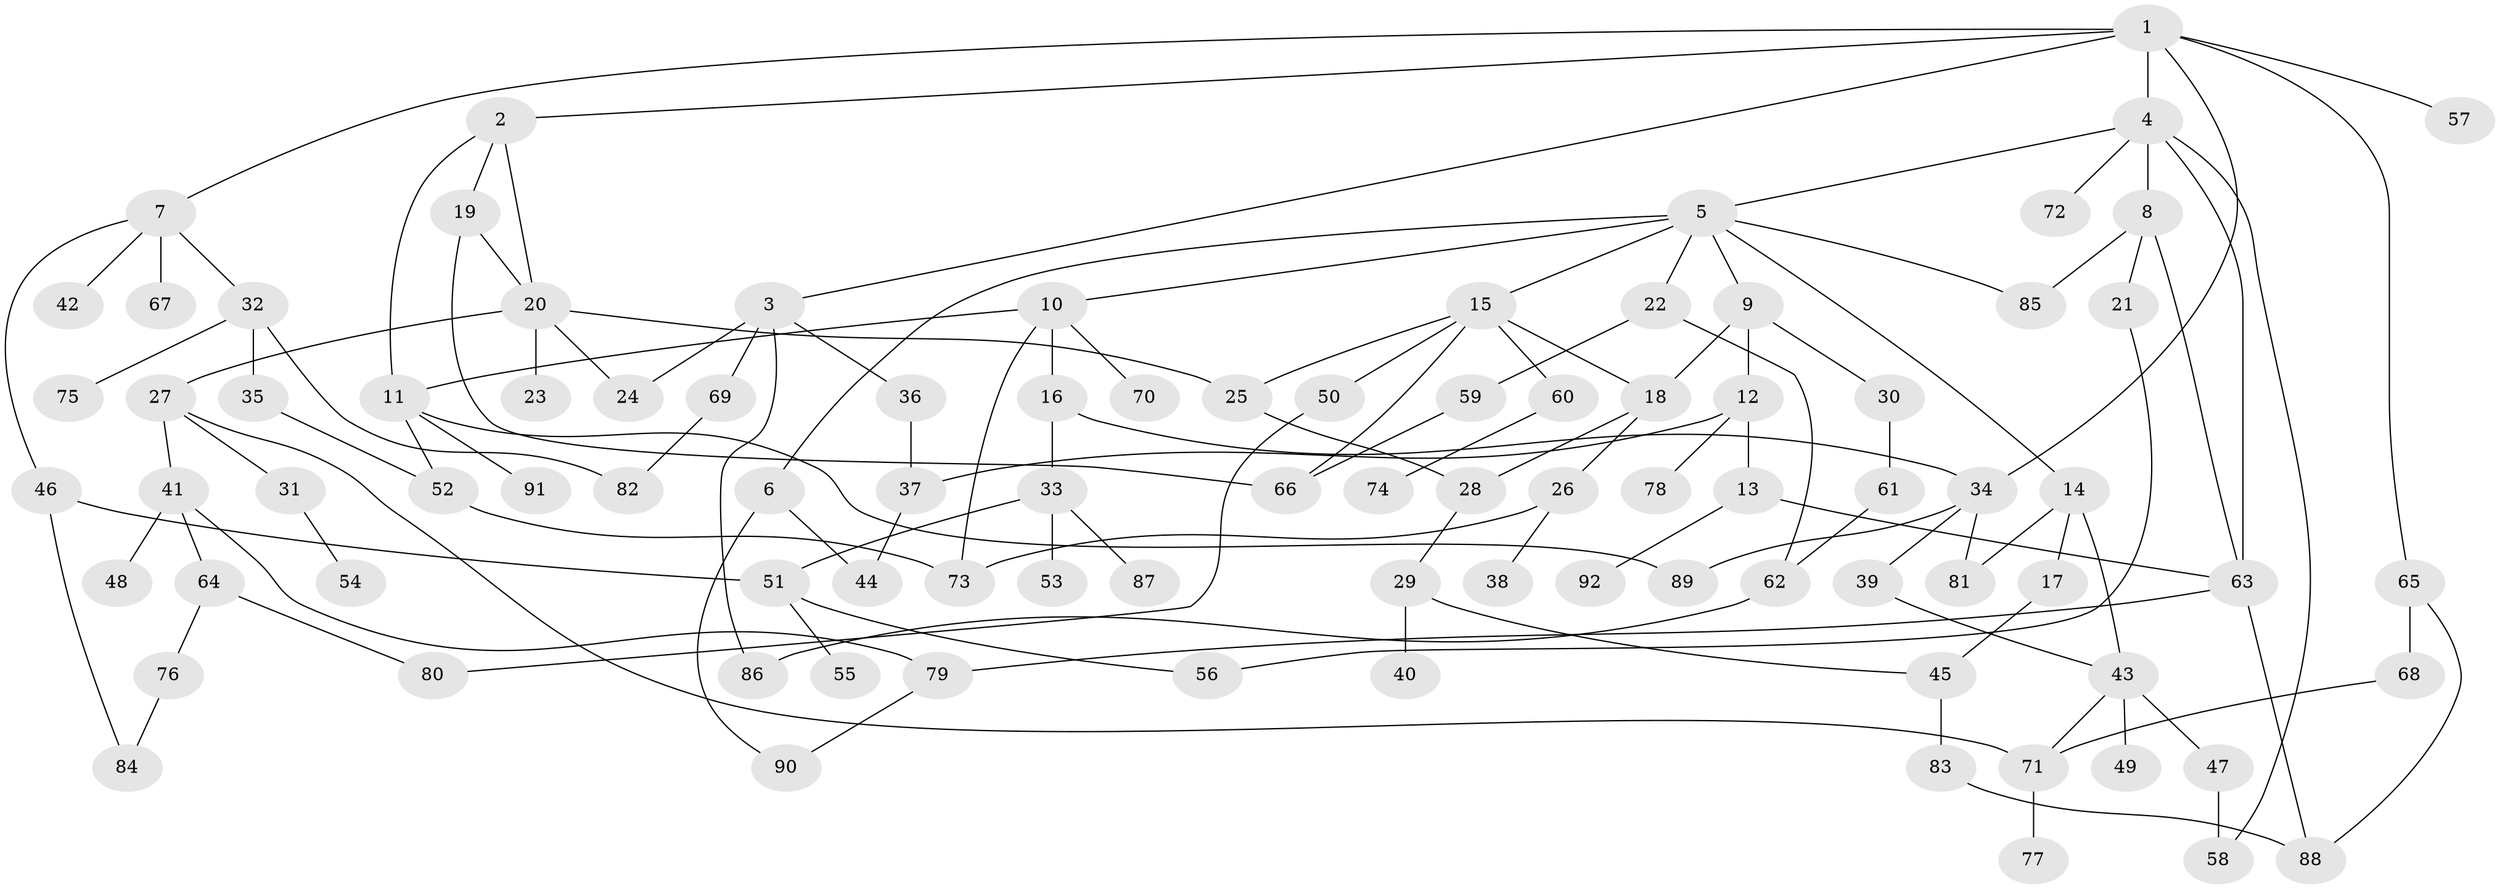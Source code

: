 // Generated by graph-tools (version 1.1) at 2025/42/03/09/25 04:42:36]
// undirected, 92 vertices, 126 edges
graph export_dot {
graph [start="1"]
  node [color=gray90,style=filled];
  1;
  2;
  3;
  4;
  5;
  6;
  7;
  8;
  9;
  10;
  11;
  12;
  13;
  14;
  15;
  16;
  17;
  18;
  19;
  20;
  21;
  22;
  23;
  24;
  25;
  26;
  27;
  28;
  29;
  30;
  31;
  32;
  33;
  34;
  35;
  36;
  37;
  38;
  39;
  40;
  41;
  42;
  43;
  44;
  45;
  46;
  47;
  48;
  49;
  50;
  51;
  52;
  53;
  54;
  55;
  56;
  57;
  58;
  59;
  60;
  61;
  62;
  63;
  64;
  65;
  66;
  67;
  68;
  69;
  70;
  71;
  72;
  73;
  74;
  75;
  76;
  77;
  78;
  79;
  80;
  81;
  82;
  83;
  84;
  85;
  86;
  87;
  88;
  89;
  90;
  91;
  92;
  1 -- 2;
  1 -- 3;
  1 -- 4;
  1 -- 7;
  1 -- 34;
  1 -- 57;
  1 -- 65;
  2 -- 11;
  2 -- 19;
  2 -- 20;
  3 -- 36;
  3 -- 69;
  3 -- 86;
  3 -- 24;
  4 -- 5;
  4 -- 8;
  4 -- 58;
  4 -- 72;
  4 -- 63;
  5 -- 6;
  5 -- 9;
  5 -- 10;
  5 -- 14;
  5 -- 15;
  5 -- 22;
  5 -- 85;
  6 -- 44;
  6 -- 90;
  7 -- 32;
  7 -- 42;
  7 -- 46;
  7 -- 67;
  8 -- 21;
  8 -- 85;
  8 -- 63;
  9 -- 12;
  9 -- 18;
  9 -- 30;
  10 -- 16;
  10 -- 70;
  10 -- 73;
  10 -- 11;
  11 -- 91;
  11 -- 52;
  11 -- 89;
  12 -- 13;
  12 -- 37;
  12 -- 78;
  13 -- 63;
  13 -- 92;
  14 -- 17;
  14 -- 43;
  14 -- 81;
  15 -- 25;
  15 -- 50;
  15 -- 60;
  15 -- 66;
  15 -- 18;
  16 -- 33;
  16 -- 34;
  17 -- 45;
  18 -- 26;
  18 -- 28;
  19 -- 20;
  19 -- 66;
  20 -- 23;
  20 -- 24;
  20 -- 27;
  20 -- 25;
  21 -- 56;
  22 -- 59;
  22 -- 62;
  25 -- 28;
  26 -- 38;
  26 -- 73;
  27 -- 31;
  27 -- 41;
  27 -- 71;
  28 -- 29;
  29 -- 40;
  29 -- 45;
  30 -- 61;
  31 -- 54;
  32 -- 35;
  32 -- 75;
  32 -- 82;
  33 -- 53;
  33 -- 87;
  33 -- 51;
  34 -- 39;
  34 -- 89;
  34 -- 81;
  35 -- 52;
  36 -- 37;
  37 -- 44;
  39 -- 43;
  41 -- 48;
  41 -- 64;
  41 -- 79;
  43 -- 47;
  43 -- 49;
  43 -- 71;
  45 -- 83;
  46 -- 51;
  46 -- 84;
  47 -- 58;
  50 -- 80;
  51 -- 55;
  51 -- 56;
  52 -- 73;
  59 -- 66;
  60 -- 74;
  61 -- 62;
  62 -- 86;
  63 -- 79;
  63 -- 88;
  64 -- 76;
  64 -- 80;
  65 -- 68;
  65 -- 88;
  68 -- 71;
  69 -- 82;
  71 -- 77;
  76 -- 84;
  79 -- 90;
  83 -- 88;
}
